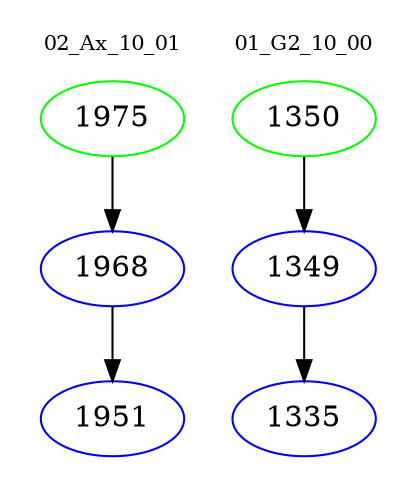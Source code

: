 digraph{
subgraph cluster_0 {
color = white
label = "02_Ax_10_01";
fontsize=10;
T0_1975 [label="1975", color="green"]
T0_1975 -> T0_1968 [color="black"]
T0_1968 [label="1968", color="blue"]
T0_1968 -> T0_1951 [color="black"]
T0_1951 [label="1951", color="blue"]
}
subgraph cluster_1 {
color = white
label = "01_G2_10_00";
fontsize=10;
T1_1350 [label="1350", color="green"]
T1_1350 -> T1_1349 [color="black"]
T1_1349 [label="1349", color="blue"]
T1_1349 -> T1_1335 [color="black"]
T1_1335 [label="1335", color="blue"]
}
}

